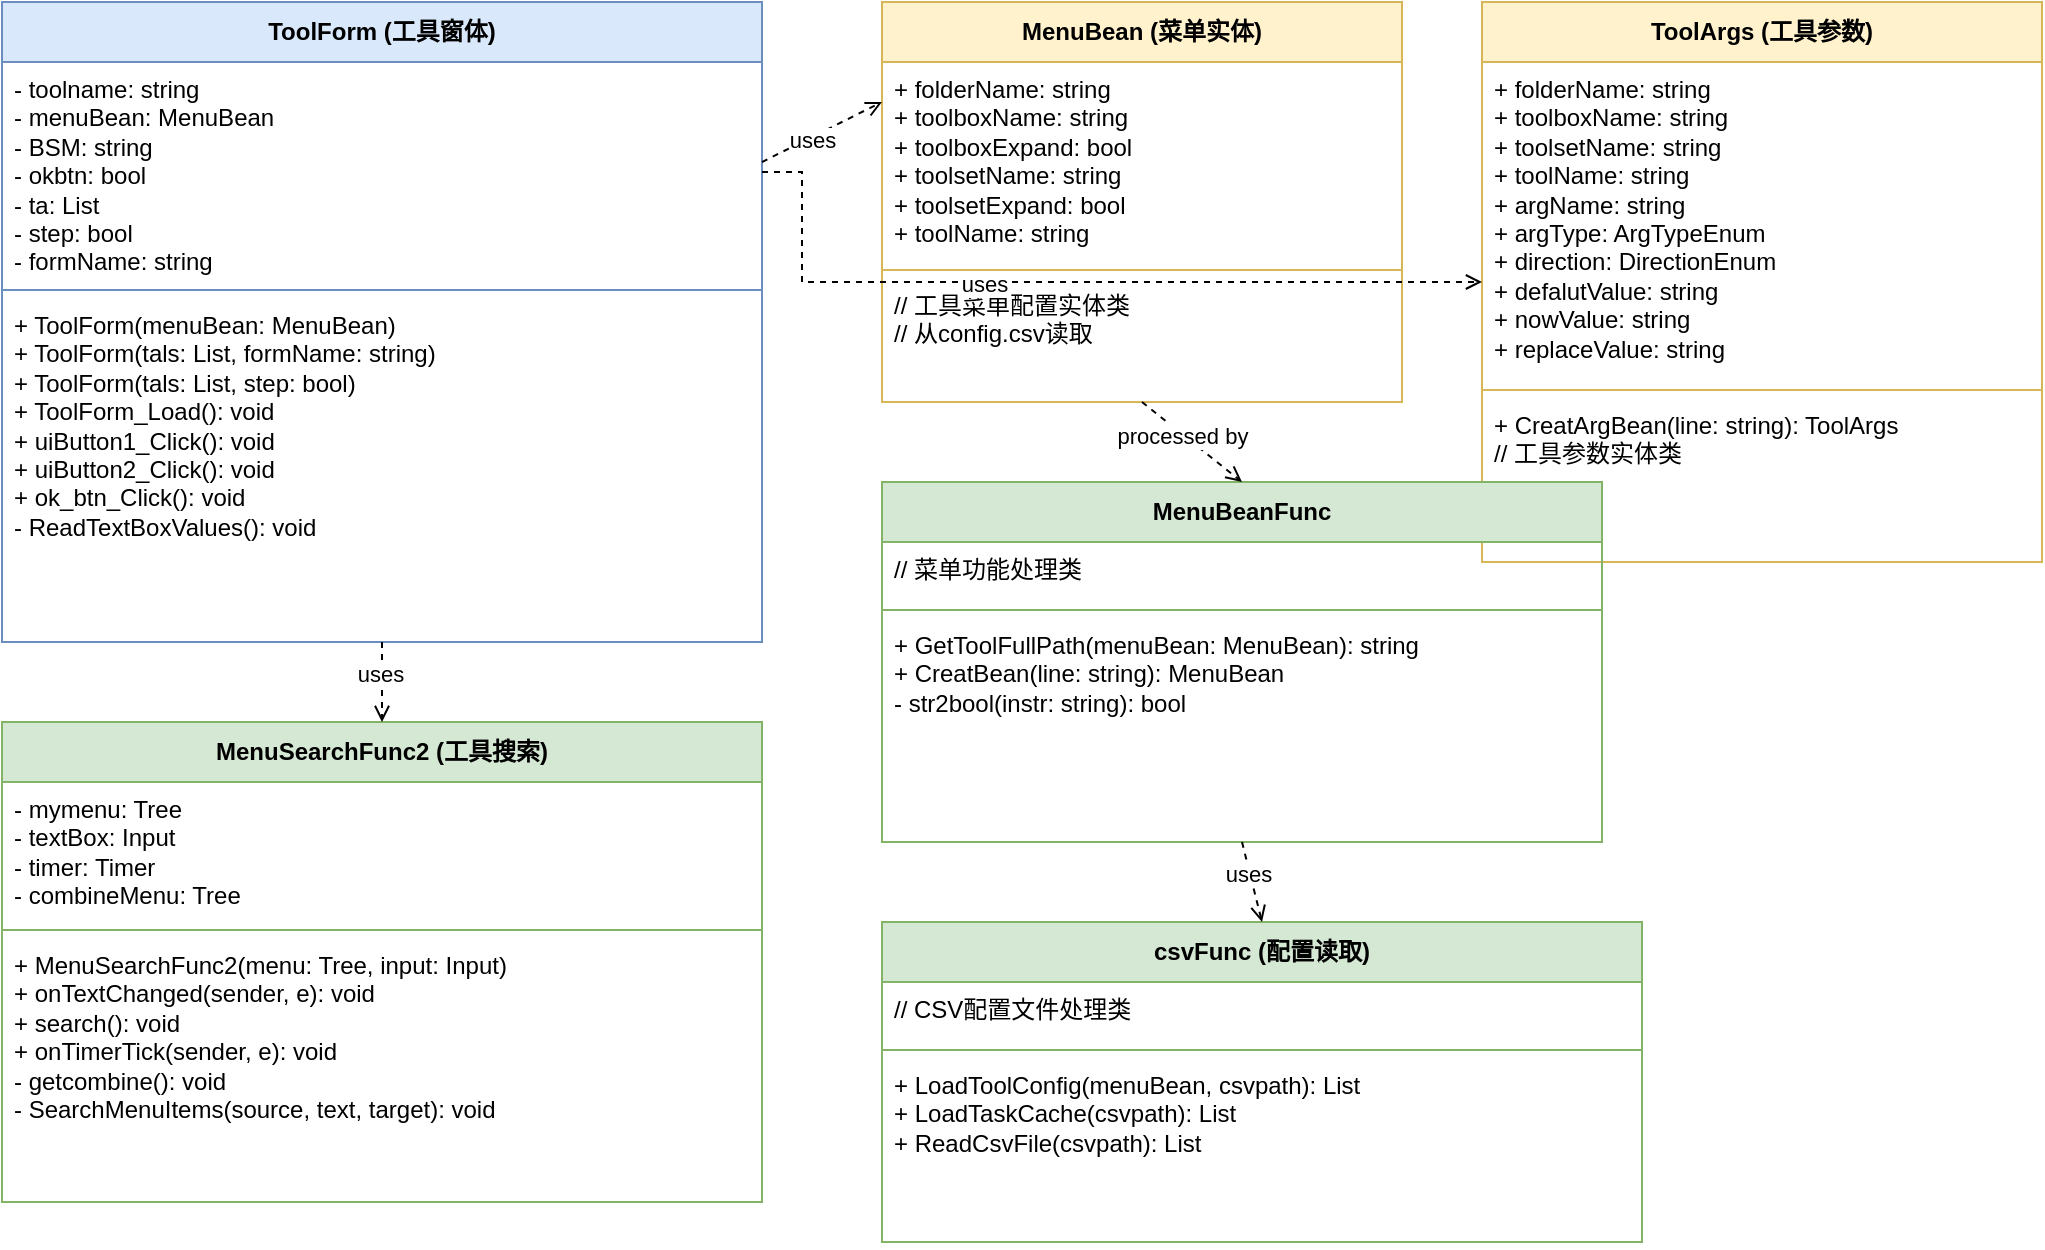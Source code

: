 <mxfile version="22.0.0" type="device">
  <diagram name="质检工具模块" id="tool-module">
    <mxGraphModel dx="1422" dy="794" grid="1" gridSize="10" guides="1" tooltips="1" connect="1" arrows="1" fold="1" page="1" pageScale="1" pageWidth="1169" pageHeight="827" math="0" shadow="0">
      <root>
        <mxCell id="0" />
        <mxCell id="1" parent="0" />
        
        <!-- ToolForm 类 -->
        <mxCell id="ToolForm" value="&lt;b&gt;ToolForm (工具窗体)&lt;/b&gt;" style="swimlane;fontStyle=0;childLayout=stackLayout;horizontal=1;startSize=30;horizontalStack=0;resizeParent=1;resizeParentMax=0;resizeLast=0;collapsible=1;marginBottom=0;whiteSpace=wrap;html=1;fillColor=#dae8fc;strokeColor=#6c8ebf;" vertex="1" parent="1">
          <mxGeometry x="40" y="40" width="380" height="320" as="geometry" />
        </mxCell>
        <mxCell id="ToolForm-fields" value="- toolname: string&#xa;- menuBean: MenuBean&#xa;- BSM: string&#xa;- okbtn: bool&#xa;- ta: List&lt;ToolArgs&gt;&#xa;- step: bool&#xa;- formName: string" style="text;strokeColor=none;fillColor=none;align=left;verticalAlign=top;spacingLeft=4;spacingRight=4;overflow=hidden;rotatable=0;points=[[0,0.5],[1,0.5]];portConstraint=eastwest;whiteSpace=wrap;html=1;" vertex="1" parent="ToolForm">
          <mxGeometry y="30" width="380" height="110" as="geometry" />
        </mxCell>
        <mxCell id="ToolForm-line" value="" style="line;strokeWidth=1;fillColor=none;align=left;verticalAlign=middle;spacingTop=-1;spacingLeft=3;spacingRight=3;rotatable=0;labelPosition=right;points=[];portConstraint=eastwest;strokeColor=inherit;" vertex="1" parent="ToolForm">
          <mxGeometry y="140" width="380" height="8" as="geometry" />
        </mxCell>
        <mxCell id="ToolForm-methods" value="+ ToolForm(menuBean: MenuBean)&#xa;+ ToolForm(tals: List&lt;ToolArgs&gt;, formName: string)&#xa;+ ToolForm(tals: List&lt;ToolArgs&gt;, step: bool)&#xa;+ ToolForm_Load(): void&#xa;+ uiButton1_Click(): void&#xa;+ uiButton2_Click(): void&#xa;+ ok_btn_Click(): void&#xa;- ReadTextBoxValues(): void" style="text;strokeColor=none;fillColor=none;align=left;verticalAlign=top;spacingLeft=4;spacingRight=4;overflow=hidden;rotatable=0;points=[[0,0.5],[1,0.5]];portConstraint=eastwest;whiteSpace=wrap;html=1;" vertex="1" parent="ToolForm">
          <mxGeometry y="148" width="380" height="172" as="geometry" />
        </mxCell>
        
        <!-- MenuBean 类 -->
        <mxCell id="MenuBean" value="&lt;b&gt;MenuBean (菜单实体)&lt;/b&gt;" style="swimlane;fontStyle=0;childLayout=stackLayout;horizontal=1;startSize=30;horizontalStack=0;resizeParent=1;resizeParentMax=0;resizeLast=0;collapsible=1;marginBottom=0;whiteSpace=wrap;html=1;fillColor=#fff2cc;strokeColor=#d6b656;" vertex="1" parent="1">
          <mxGeometry x="480" y="40" width="260" height="200" as="geometry" />
        </mxCell>
        <mxCell id="MenuBean-fields" value="+ folderName: string&#xa;+ toolboxName: string&#xa;+ toolboxExpand: bool&#xa;+ toolsetName: string&#xa;+ toolsetExpand: bool&#xa;+ toolName: string" style="text;strokeColor=none;fillColor=none;align=left;verticalAlign=top;spacingLeft=4;spacingRight=4;overflow=hidden;rotatable=0;points=[[0,0.5],[1,0.5]];portConstraint=eastwest;whiteSpace=wrap;html=1;" vertex="1" parent="MenuBean">
          <mxGeometry y="30" width="260" height="100" as="geometry" />
        </mxCell>
        <mxCell id="MenuBean-line" value="" style="line;strokeWidth=1;fillColor=none;align=left;verticalAlign=middle;spacingTop=-1;spacingLeft=3;spacingRight=3;rotatable=0;labelPosition=right;points=[];portConstraint=eastwest;strokeColor=inherit;" vertex="1" parent="MenuBean">
          <mxGeometry y="130" width="260" height="8" as="geometry" />
        </mxCell>
        <mxCell id="MenuBean-methods" value="// 工具菜单配置实体类&#xa;// 从config.csv读取" style="text;strokeColor=none;fillColor=none;align=left;verticalAlign=top;spacingLeft=4;spacingRight=4;overflow=hidden;rotatable=0;points=[[0,0.5],[1,0.5]];portConstraint=eastwest;whiteSpace=wrap;html=1;" vertex="1" parent="MenuBean">
          <mxGeometry y="138" width="260" height="62" as="geometry" />
        </mxCell>
        
        <!-- ToolArgs 类 -->
        <mxCell id="ToolArgs" value="&lt;b&gt;ToolArgs (工具参数)&lt;/b&gt;" style="swimlane;fontStyle=0;childLayout=stackLayout;horizontal=1;startSize=30;horizontalStack=0;resizeParent=1;resizeParentMax=0;resizeLast=0;collapsible=1;marginBottom=0;whiteSpace=wrap;html=1;fillColor=#fff2cc;strokeColor=#d6b656;" vertex="1" parent="1">
          <mxGeometry x="780" y="40" width="280" height="280" as="geometry" />
        </mxCell>
        <mxCell id="ToolArgs-fields" value="+ folderName: string&#xa;+ toolboxName: string&#xa;+ toolsetName: string&#xa;+ toolName: string&#xa;+ argName: string&#xa;+ argType: ArgTypeEnum&#xa;+ direction: DirectionEnum&#xa;+ defalutValue: string&#xa;+ nowValue: string&#xa;+ replaceValue: string" style="text;strokeColor=none;fillColor=none;align=left;verticalAlign=top;spacingLeft=4;spacingRight=4;overflow=hidden;rotatable=0;points=[[0,0.5],[1,0.5]];portConstraint=eastwest;whiteSpace=wrap;html=1;" vertex="1" parent="ToolArgs">
          <mxGeometry y="30" width="280" height="160" as="geometry" />
        </mxCell>
        <mxCell id="ToolArgs-line" value="" style="line;strokeWidth=1;fillColor=none;align=left;verticalAlign=middle;spacingTop=-1;spacingLeft=3;spacingRight=3;rotatable=0;labelPosition=right;points=[];portConstraint=eastwest;strokeColor=inherit;" vertex="1" parent="ToolArgs">
          <mxGeometry y="190" width="280" height="8" as="geometry" />
        </mxCell>
        <mxCell id="ToolArgs-methods" value="+ CreatArgBean(line: string): ToolArgs&#xa;// 工具参数实体类" style="text;strokeColor=none;fillColor=none;align=left;verticalAlign=top;spacingLeft=4;spacingRight=4;overflow=hidden;rotatable=0;points=[[0,0.5],[1,0.5]];portConstraint=eastwest;whiteSpace=wrap;html=1;" vertex="1" parent="ToolArgs">
          <mxGeometry y="198" width="280" height="82" as="geometry" />
        </mxCell>
        
        <!-- MenuBeanFunc 类 -->
        <mxCell id="MenuBeanFunc" value="&lt;b&gt;MenuBeanFunc&lt;/b&gt;" style="swimlane;fontStyle=0;childLayout=stackLayout;horizontal=1;startSize=30;horizontalStack=0;resizeParent=1;resizeParentMax=0;resizeLast=0;collapsible=1;marginBottom=0;whiteSpace=wrap;html=1;fillColor=#d5e8d4;strokeColor=#82b366;" vertex="1" parent="1">
          <mxGeometry x="480" y="280" width="360" height="180" as="geometry" />
        </mxCell>
        <mxCell id="MenuBeanFunc-fields" value="// 菜单功能处理类" style="text;strokeColor=none;fillColor=none;align=left;verticalAlign=top;spacingLeft=4;spacingRight=4;overflow=hidden;rotatable=0;points=[[0,0.5],[1,0.5]];portConstraint=eastwest;whiteSpace=wrap;html=1;" vertex="1" parent="MenuBeanFunc">
          <mxGeometry y="30" width="360" height="30" as="geometry" />
        </mxCell>
        <mxCell id="MenuBeanFunc-line" value="" style="line;strokeWidth=1;fillColor=none;align=left;verticalAlign=middle;spacingTop=-1;spacingLeft=3;spacingRight=3;rotatable=0;labelPosition=right;points=[];portConstraint=eastwest;strokeColor=inherit;" vertex="1" parent="MenuBeanFunc">
          <mxGeometry y="60" width="360" height="8" as="geometry" />
        </mxCell>
        <mxCell id="MenuBeanFunc-methods" value="+ GetToolFullPath(menuBean: MenuBean): string&#xa;+ CreatBean(line: string): MenuBean&#xa;- str2bool(instr: string): bool" style="text;strokeColor=none;fillColor=none;align=left;verticalAlign=top;spacingLeft=4;spacingRight=4;overflow=hidden;rotatable=0;points=[[0,0.5],[1,0.5]];portConstraint=eastwest;whiteSpace=wrap;html=1;" vertex="1" parent="MenuBeanFunc">
          <mxGeometry y="68" width="360" height="112" as="geometry" />
        </mxCell>
        
        <!-- MenuSearchFunc2 类 -->
        <mxCell id="MenuSearchFunc2" value="&lt;b&gt;MenuSearchFunc2 (工具搜索)&lt;/b&gt;" style="swimlane;fontStyle=0;childLayout=stackLayout;horizontal=1;startSize=30;horizontalStack=0;resizeParent=1;resizeParentMax=0;resizeLast=0;collapsible=1;marginBottom=0;whiteSpace=wrap;html=1;fillColor=#d5e8d4;strokeColor=#82b366;" vertex="1" parent="1">
          <mxGeometry x="40" y="400" width="380" height="240" as="geometry" />
        </mxCell>
        <mxCell id="MenuSearchFunc2-fields" value="- mymenu: Tree&#xa;- textBox: Input&#xa;- timer: Timer&#xa;- combineMenu: Tree" style="text;strokeColor=none;fillColor=none;align=left;verticalAlign=top;spacingLeft=4;spacingRight=4;overflow=hidden;rotatable=0;points=[[0,0.5],[1,0.5]];portConstraint=eastwest;whiteSpace=wrap;html=1;" vertex="1" parent="MenuSearchFunc2">
          <mxGeometry y="30" width="380" height="70" as="geometry" />
        </mxCell>
        <mxCell id="MenuSearchFunc2-line" value="" style="line;strokeWidth=1;fillColor=none;align=left;verticalAlign=middle;spacingTop=-1;spacingLeft=3;spacingRight=3;rotatable=0;labelPosition=right;points=[];portConstraint=eastwest;strokeColor=inherit;" vertex="1" parent="MenuSearchFunc2">
          <mxGeometry y="100" width="380" height="8" as="geometry" />
        </mxCell>
        <mxCell id="MenuSearchFunc2-methods" value="+ MenuSearchFunc2(menu: Tree, input: Input)&#xa;+ onTextChanged(sender, e): void&#xa;+ search(): void&#xa;+ onTimerTick(sender, e): void&#xa;- getcombine(): void&#xa;- SearchMenuItems(source, text, target): void" style="text;strokeColor=none;fillColor=none;align=left;verticalAlign=top;spacingLeft=4;spacingRight=4;overflow=hidden;rotatable=0;points=[[0,0.5],[1,0.5]];portConstraint=eastwest;whiteSpace=wrap;html=1;" vertex="1" parent="MenuSearchFunc2">
          <mxGeometry y="108" width="380" height="132" as="geometry" />
        </mxCell>
        
        <!-- csvFunc 类 -->
        <mxCell id="csvFunc" value="&lt;b&gt;csvFunc (配置读取)&lt;/b&gt;" style="swimlane;fontStyle=0;childLayout=stackLayout;horizontal=1;startSize=30;horizontalStack=0;resizeParent=1;resizeParentMax=0;resizeLast=0;collapsible=1;marginBottom=0;whiteSpace=wrap;html=1;fillColor=#d5e8d4;strokeColor=#82b366;" vertex="1" parent="1">
          <mxGeometry x="480" y="500" width="380" height="160" as="geometry" />
        </mxCell>
        <mxCell id="csvFunc-fields" value="// CSV配置文件处理类" style="text;strokeColor=none;fillColor=none;align=left;verticalAlign=top;spacingLeft=4;spacingRight=4;overflow=hidden;rotatable=0;points=[[0,0.5],[1,0.5]];portConstraint=eastwest;whiteSpace=wrap;html=1;" vertex="1" parent="csvFunc">
          <mxGeometry y="30" width="380" height="30" as="geometry" />
        </mxCell>
        <mxCell id="csvFunc-line" value="" style="line;strokeWidth=1;fillColor=none;align=left;verticalAlign=middle;spacingTop=-1;spacingLeft=3;spacingRight=3;rotatable=0;labelPosition=right;points=[];portConstraint=eastwest;strokeColor=inherit;" vertex="1" parent="csvFunc">
          <mxGeometry y="60" width="380" height="8" as="geometry" />
        </mxCell>
        <mxCell id="csvFunc-methods" value="+ LoadToolConfig(menuBean, csvpath): List&lt;string&gt;&#xa;+ LoadTaskCache(csvpath): List&lt;ToolArgs&gt;&#xa;+ ReadCsvFile(csvpath): List&lt;string&gt;" style="text;strokeColor=none;fillColor=none;align=left;verticalAlign=top;spacingLeft=4;spacingRight=4;overflow=hidden;rotatable=0;points=[[0,0.5],[1,0.5]];portConstraint=eastwest;whiteSpace=wrap;html=1;" vertex="1" parent="csvFunc">
          <mxGeometry y="68" width="380" height="92" as="geometry" />
        </mxCell>
        
        <!-- 关系箭头 -->
        <mxCell id="rel1" value="" style="endArrow=open;endFill=0;dashed=1;html=1;rounded=0;exitX=1;exitY=0.25;exitDx=0;exitDy=0;entryX=0;entryY=0.25;entryDx=0;entryDy=0;" edge="1" parent="1" source="ToolForm" target="MenuBean">
          <mxGeometry width="50" height="50" relative="1" as="geometry">
            <mxPoint x="600" y="400" as="sourcePoint" />
            <mxPoint x="650" y="350" as="targetPoint" />
          </mxGeometry>
        </mxCell>
        <mxCell id="rel1-label" value="uses" style="edgeLabel;html=1;align=center;verticalAlign=middle;resizable=0;points=[];" vertex="1" connectable="0" parent="rel1">
          <mxGeometry x="-0.2" y="-1" relative="1" as="geometry">
            <mxPoint as="offset" />
          </mxGeometry>
        </mxCell>
        
        <mxCell id="rel2" value="" style="endArrow=open;endFill=0;dashed=1;html=1;rounded=0;exitX=1;exitY=0.5;exitDx=0;exitDy=0;entryX=0;entryY=0.5;entryDx=0;entryDy=0;" edge="1" parent="1" source="ToolForm-fields" target="ToolArgs">
          <mxGeometry width="50" height="50" relative="1" as="geometry">
            <mxPoint x="600" y="400" as="sourcePoint" />
            <mxPoint x="650" y="350" as="targetPoint" />
            <Array as="points">
              <mxPoint x="440" y="125" />
              <mxPoint x="440" y="180" />
            </Array>
          </mxGeometry>
        </mxCell>
        <mxCell id="rel2-label" value="uses" style="edgeLabel;html=1;align=center;verticalAlign=middle;resizable=0;points=[];" vertex="1" connectable="0" parent="rel2">
          <mxGeometry x="-0.2" y="-1" relative="1" as="geometry">
            <mxPoint as="offset" />
          </mxGeometry>
        </mxCell>
        
        <mxCell id="rel3" value="" style="endArrow=open;endFill=0;dashed=1;html=1;rounded=0;exitX=0.5;exitY=1;exitDx=0;exitDy=0;entryX=0.5;entryY=0;entryDx=0;entryDy=0;" edge="1" parent="1" source="ToolForm" target="MenuSearchFunc2">
          <mxGeometry width="50" height="50" relative="1" as="geometry">
            <mxPoint x="300" y="450" as="sourcePoint" />
            <mxPoint x="350" y="400" as="targetPoint" />
          </mxGeometry>
        </mxCell>
        <mxCell id="rel3-label" value="uses" style="edgeLabel;html=1;align=center;verticalAlign=middle;resizable=0;points=[];" vertex="1" connectable="0" parent="rel3">
          <mxGeometry x="-0.2" y="-1" relative="1" as="geometry">
            <mxPoint as="offset" />
          </mxGeometry>
        </mxCell>
        
        <mxCell id="rel4" value="" style="endArrow=open;endFill=0;dashed=1;html=1;rounded=0;exitX=0.5;exitY=1;exitDx=0;exitDy=0;entryX=0.5;entryY=0;entryDx=0;entryDy=0;" edge="1" parent="1" source="MenuBean" target="MenuBeanFunc">
          <mxGeometry width="50" height="50" relative="1" as="geometry">
            <mxPoint x="500" y="350" as="sourcePoint" />
            <mxPoint x="550" y="300" as="targetPoint" />
          </mxGeometry>
        </mxCell>
        <mxCell id="rel4-label" value="processed by" style="edgeLabel;html=1;align=center;verticalAlign=middle;resizable=0;points=[];" vertex="1" connectable="0" parent="rel4">
          <mxGeometry x="-0.2" y="-1" relative="1" as="geometry">
            <mxPoint as="offset" />
          </mxGeometry>
        </mxCell>
        
        <mxCell id="rel5" value="" style="endArrow=open;endFill=0;dashed=1;html=1;rounded=0;exitX=0.5;exitY=1;exitDx=0;exitDy=0;entryX=0.5;entryY=0;entryDx=0;entryDy=0;" edge="1" parent="1" source="MenuBeanFunc" target="csvFunc">
          <mxGeometry width="50" height="50" relative="1" as="geometry">
            <mxPoint x="500" y="550" as="sourcePoint" />
            <mxPoint x="550" y="500" as="targetPoint" />
          </mxGeometry>
        </mxCell>
        <mxCell id="rel5-label" value="uses" style="edgeLabel;html=1;align=center;verticalAlign=middle;resizable=0;points=[];" vertex="1" connectable="0" parent="rel5">
          <mxGeometry x="-0.2" y="-1" relative="1" as="geometry">
            <mxPoint as="offset" />
          </mxGeometry>
        </mxCell>
        
      </root>
    </mxGraphModel>
  </diagram>
</mxfile>